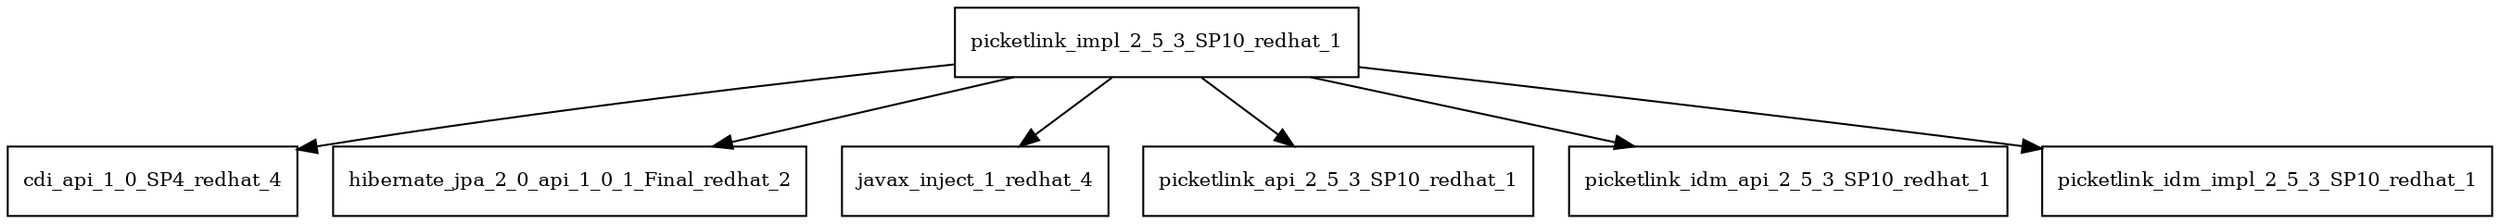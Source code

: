 digraph picketlink_impl_2_5_3_SP10_redhat_1_dependencies {
  node [shape = box, fontsize=10.0];
  picketlink_impl_2_5_3_SP10_redhat_1 -> cdi_api_1_0_SP4_redhat_4;
  picketlink_impl_2_5_3_SP10_redhat_1 -> hibernate_jpa_2_0_api_1_0_1_Final_redhat_2;
  picketlink_impl_2_5_3_SP10_redhat_1 -> javax_inject_1_redhat_4;
  picketlink_impl_2_5_3_SP10_redhat_1 -> picketlink_api_2_5_3_SP10_redhat_1;
  picketlink_impl_2_5_3_SP10_redhat_1 -> picketlink_idm_api_2_5_3_SP10_redhat_1;
  picketlink_impl_2_5_3_SP10_redhat_1 -> picketlink_idm_impl_2_5_3_SP10_redhat_1;
}

